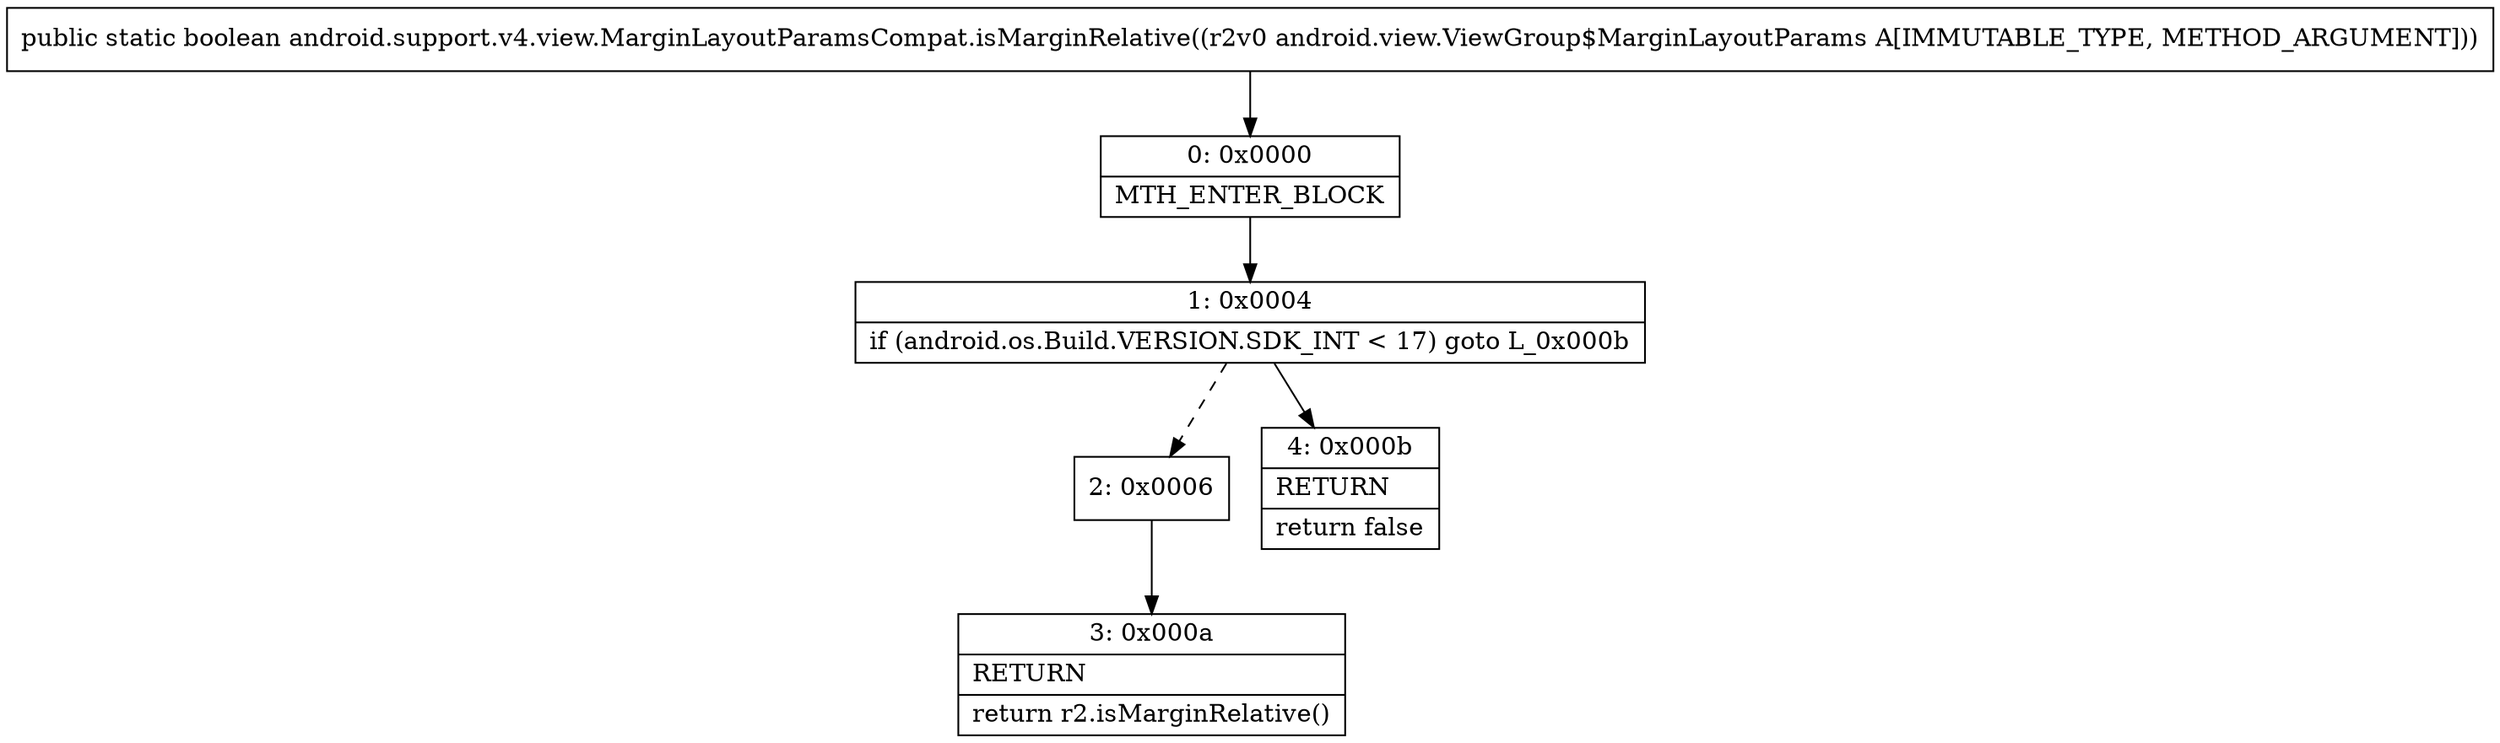 digraph "CFG forandroid.support.v4.view.MarginLayoutParamsCompat.isMarginRelative(Landroid\/view\/ViewGroup$MarginLayoutParams;)Z" {
Node_0 [shape=record,label="{0\:\ 0x0000|MTH_ENTER_BLOCK\l}"];
Node_1 [shape=record,label="{1\:\ 0x0004|if (android.os.Build.VERSION.SDK_INT \< 17) goto L_0x000b\l}"];
Node_2 [shape=record,label="{2\:\ 0x0006}"];
Node_3 [shape=record,label="{3\:\ 0x000a|RETURN\l|return r2.isMarginRelative()\l}"];
Node_4 [shape=record,label="{4\:\ 0x000b|RETURN\l|return false\l}"];
MethodNode[shape=record,label="{public static boolean android.support.v4.view.MarginLayoutParamsCompat.isMarginRelative((r2v0 android.view.ViewGroup$MarginLayoutParams A[IMMUTABLE_TYPE, METHOD_ARGUMENT])) }"];
MethodNode -> Node_0;
Node_0 -> Node_1;
Node_1 -> Node_2[style=dashed];
Node_1 -> Node_4;
Node_2 -> Node_3;
}

